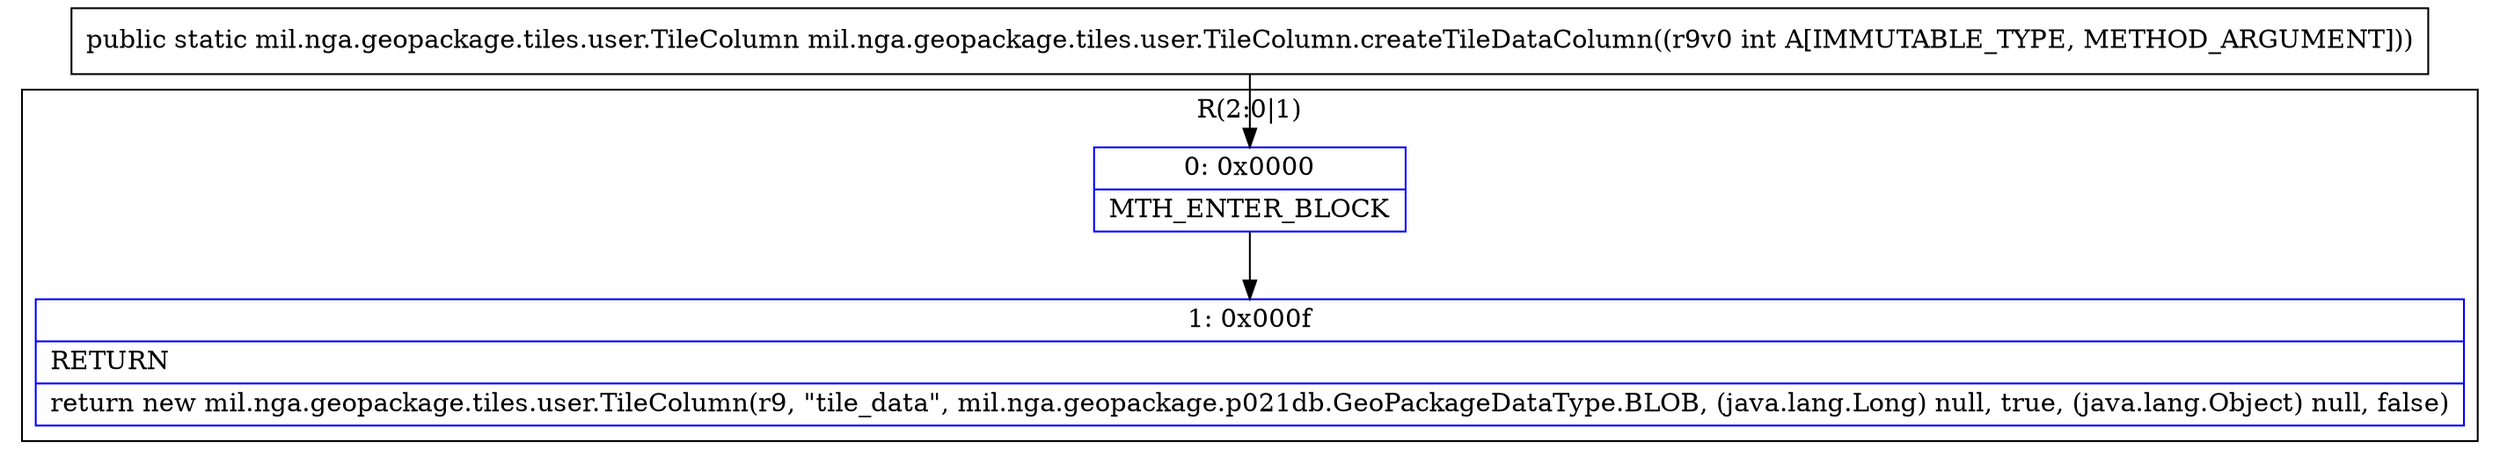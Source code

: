 digraph "CFG formil.nga.geopackage.tiles.user.TileColumn.createTileDataColumn(I)Lmil\/nga\/geopackage\/tiles\/user\/TileColumn;" {
subgraph cluster_Region_592068565 {
label = "R(2:0|1)";
node [shape=record,color=blue];
Node_0 [shape=record,label="{0\:\ 0x0000|MTH_ENTER_BLOCK\l}"];
Node_1 [shape=record,label="{1\:\ 0x000f|RETURN\l|return new mil.nga.geopackage.tiles.user.TileColumn(r9, \"tile_data\", mil.nga.geopackage.p021db.GeoPackageDataType.BLOB, (java.lang.Long) null, true, (java.lang.Object) null, false)\l}"];
}
MethodNode[shape=record,label="{public static mil.nga.geopackage.tiles.user.TileColumn mil.nga.geopackage.tiles.user.TileColumn.createTileDataColumn((r9v0 int A[IMMUTABLE_TYPE, METHOD_ARGUMENT])) }"];
MethodNode -> Node_0;
Node_0 -> Node_1;
}

